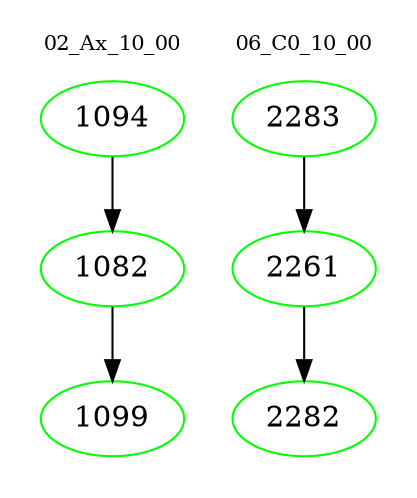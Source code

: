 digraph{
subgraph cluster_0 {
color = white
label = "02_Ax_10_00";
fontsize=10;
T0_1094 [label="1094", color="green"]
T0_1094 -> T0_1082 [color="black"]
T0_1082 [label="1082", color="green"]
T0_1082 -> T0_1099 [color="black"]
T0_1099 [label="1099", color="green"]
}
subgraph cluster_1 {
color = white
label = "06_C0_10_00";
fontsize=10;
T1_2283 [label="2283", color="green"]
T1_2283 -> T1_2261 [color="black"]
T1_2261 [label="2261", color="green"]
T1_2261 -> T1_2282 [color="black"]
T1_2282 [label="2282", color="green"]
}
}

